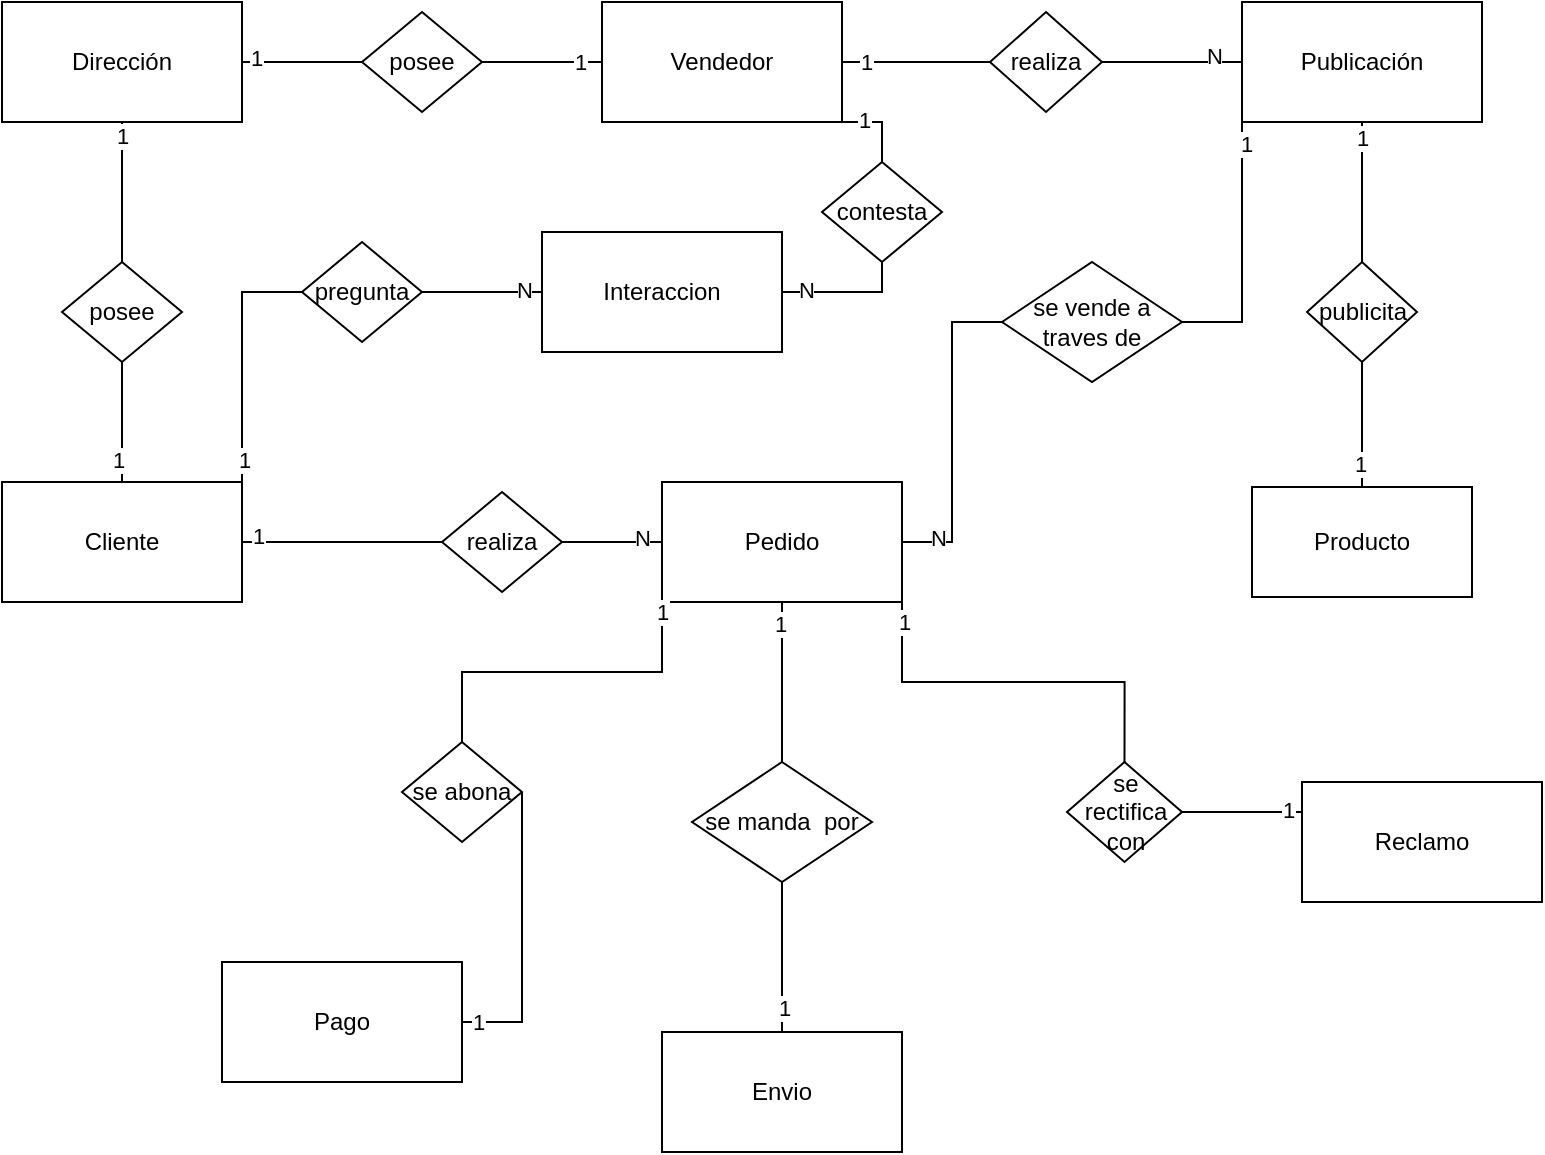 <mxfile version="20.5.3" type="device" pages="3"><diagram id="zXO66hZ0nQekFM63yS3U" name="DER"><mxGraphModel dx="1426" dy="826" grid="1" gridSize="10" guides="1" tooltips="1" connect="1" arrows="1" fold="1" page="1" pageScale="1" pageWidth="827" pageHeight="1169" math="0" shadow="0"><root><mxCell id="0"/><mxCell id="1" parent="0"/><mxCell id="plW2B1xtqDccKnYZ0Am--4" style="edgeStyle=orthogonalEdgeStyle;rounded=0;orthogonalLoop=1;jettySize=auto;html=1;exitX=0.5;exitY=0;exitDx=0;exitDy=0;entryX=0.5;entryY=1;entryDx=0;entryDy=0;startArrow=none;startFill=0;endArrow=none;endFill=0;" edge="1" parent="1" source="plW2B1xtqDccKnYZ0Am--1" target="plW2B1xtqDccKnYZ0Am--3"><mxGeometry relative="1" as="geometry"/></mxCell><mxCell id="7thXkWkeD7svAUcgTlNl-8" value="1" style="edgeLabel;html=1;align=center;verticalAlign=middle;resizable=0;points=[];" vertex="1" connectable="0" parent="plW2B1xtqDccKnYZ0Am--4"><mxGeometry x="-0.633" y="2" relative="1" as="geometry"><mxPoint as="offset"/></mxGeometry></mxCell><mxCell id="mVc9duiy7GfxTNOvt2dp-2" value="" style="edgeStyle=orthogonalEdgeStyle;rounded=0;orthogonalLoop=1;jettySize=auto;html=1;startArrow=none;startFill=0;endArrow=none;endFill=0;" edge="1" parent="1" source="plW2B1xtqDccKnYZ0Am--1" target="mVc9duiy7GfxTNOvt2dp-1"><mxGeometry relative="1" as="geometry"/></mxCell><mxCell id="pvrcleBhwOPdsZo5lyQn-6" value="1" style="edgeLabel;html=1;align=center;verticalAlign=middle;resizable=0;points=[];" vertex="1" connectable="0" parent="mVc9duiy7GfxTNOvt2dp-2"><mxGeometry x="-0.84" y="3" relative="1" as="geometry"><mxPoint as="offset"/></mxGeometry></mxCell><mxCell id="7thXkWkeD7svAUcgTlNl-3" style="edgeStyle=orthogonalEdgeStyle;rounded=0;orthogonalLoop=1;jettySize=auto;html=1;exitX=1;exitY=0;exitDx=0;exitDy=0;entryX=0;entryY=0.5;entryDx=0;entryDy=0;startArrow=none;startFill=0;endArrow=none;endFill=0;" edge="1" parent="1" source="plW2B1xtqDccKnYZ0Am--1" target="7thXkWkeD7svAUcgTlNl-2"><mxGeometry relative="1" as="geometry"/></mxCell><mxCell id="7thXkWkeD7svAUcgTlNl-12" value="1" style="edgeLabel;html=1;align=center;verticalAlign=middle;resizable=0;points=[];" vertex="1" connectable="0" parent="7thXkWkeD7svAUcgTlNl-3"><mxGeometry x="-0.824" y="-1" relative="1" as="geometry"><mxPoint as="offset"/></mxGeometry></mxCell><mxCell id="plW2B1xtqDccKnYZ0Am--1" value="Cliente" style="rounded=0;whiteSpace=wrap;html=1;" vertex="1" parent="1"><mxGeometry x="20" y="290" width="120" height="60" as="geometry"/></mxCell><mxCell id="plW2B1xtqDccKnYZ0Am--2" value="Dirección" style="rounded=0;whiteSpace=wrap;html=1;" vertex="1" parent="1"><mxGeometry x="20" y="50" width="120" height="60" as="geometry"/></mxCell><mxCell id="plW2B1xtqDccKnYZ0Am--5" style="edgeStyle=orthogonalEdgeStyle;rounded=0;orthogonalLoop=1;jettySize=auto;html=1;exitX=0.5;exitY=0;exitDx=0;exitDy=0;entryX=0.5;entryY=1;entryDx=0;entryDy=0;startArrow=none;startFill=0;endArrow=none;endFill=0;" edge="1" parent="1" source="plW2B1xtqDccKnYZ0Am--3" target="plW2B1xtqDccKnYZ0Am--2"><mxGeometry relative="1" as="geometry"/></mxCell><mxCell id="7thXkWkeD7svAUcgTlNl-9" value="1" style="edgeLabel;html=1;align=center;verticalAlign=middle;resizable=0;points=[];" vertex="1" connectable="0" parent="plW2B1xtqDccKnYZ0Am--5"><mxGeometry x="0.8" relative="1" as="geometry"><mxPoint as="offset"/></mxGeometry></mxCell><mxCell id="plW2B1xtqDccKnYZ0Am--3" value="posee" style="rhombus;whiteSpace=wrap;html=1;" vertex="1" parent="1"><mxGeometry x="50" y="180" width="60" height="50" as="geometry"/></mxCell><mxCell id="Yr7Atj7e1XNYgpWXLeya-2" value="" style="edgeStyle=orthogonalEdgeStyle;rounded=0;orthogonalLoop=1;jettySize=auto;html=1;startArrow=none;startFill=0;endArrow=none;endFill=0;" edge="1" parent="1" source="0yMCsYr_Bja5sH8F8vRw-1" target="Yr7Atj7e1XNYgpWXLeya-1"><mxGeometry relative="1" as="geometry"/></mxCell><mxCell id="pvrcleBhwOPdsZo5lyQn-10" value="1" style="edgeLabel;html=1;align=center;verticalAlign=middle;resizable=0;points=[];" vertex="1" connectable="0" parent="Yr7Atj7e1XNYgpWXLeya-2"><mxGeometry x="-0.676" relative="1" as="geometry"><mxPoint as="offset"/></mxGeometry></mxCell><mxCell id="7thXkWkeD7svAUcgTlNl-7" style="edgeStyle=orthogonalEdgeStyle;rounded=0;orthogonalLoop=1;jettySize=auto;html=1;exitX=1;exitY=1;exitDx=0;exitDy=0;entryX=0.5;entryY=0;entryDx=0;entryDy=0;startArrow=none;startFill=0;endArrow=none;endFill=0;" edge="1" parent="1" source="0yMCsYr_Bja5sH8F8vRw-1" target="7thXkWkeD7svAUcgTlNl-5"><mxGeometry relative="1" as="geometry"/></mxCell><mxCell id="7thXkWkeD7svAUcgTlNl-14" value="1" style="edgeLabel;html=1;align=center;verticalAlign=middle;resizable=0;points=[];" vertex="1" connectable="0" parent="7thXkWkeD7svAUcgTlNl-7"><mxGeometry x="-0.45" y="1" relative="1" as="geometry"><mxPoint as="offset"/></mxGeometry></mxCell><mxCell id="0yMCsYr_Bja5sH8F8vRw-1" value="Vendedor" style="rounded=0;whiteSpace=wrap;html=1;" vertex="1" parent="1"><mxGeometry x="320" y="50" width="120" height="60" as="geometry"/></mxCell><mxCell id="0yMCsYr_Bja5sH8F8vRw-3" style="edgeStyle=orthogonalEdgeStyle;rounded=0;orthogonalLoop=1;jettySize=auto;html=1;exitX=1;exitY=0.5;exitDx=0;exitDy=0;entryX=0;entryY=0.5;entryDx=0;entryDy=0;startArrow=none;startFill=0;endArrow=none;endFill=0;" edge="1" parent="1" source="0yMCsYr_Bja5sH8F8vRw-2" target="0yMCsYr_Bja5sH8F8vRw-1"><mxGeometry relative="1" as="geometry"/></mxCell><mxCell id="7thXkWkeD7svAUcgTlNl-11" value="1" style="edgeLabel;html=1;align=center;verticalAlign=middle;resizable=0;points=[];" vertex="1" connectable="0" parent="0yMCsYr_Bja5sH8F8vRw-3"><mxGeometry x="0.633" relative="1" as="geometry"><mxPoint as="offset"/></mxGeometry></mxCell><mxCell id="0yMCsYr_Bja5sH8F8vRw-4" style="edgeStyle=orthogonalEdgeStyle;rounded=0;orthogonalLoop=1;jettySize=auto;html=1;exitX=0;exitY=0.5;exitDx=0;exitDy=0;entryX=1;entryY=0.5;entryDx=0;entryDy=0;startArrow=none;startFill=0;endArrow=none;endFill=0;" edge="1" parent="1" source="0yMCsYr_Bja5sH8F8vRw-2" target="plW2B1xtqDccKnYZ0Am--2"><mxGeometry relative="1" as="geometry"/></mxCell><mxCell id="7thXkWkeD7svAUcgTlNl-10" value="1" style="edgeLabel;html=1;align=center;verticalAlign=middle;resizable=0;points=[];" vertex="1" connectable="0" parent="0yMCsYr_Bja5sH8F8vRw-4"><mxGeometry x="0.767" y="-2" relative="1" as="geometry"><mxPoint as="offset"/></mxGeometry></mxCell><mxCell id="0yMCsYr_Bja5sH8F8vRw-2" value="posee" style="rhombus;whiteSpace=wrap;html=1;" vertex="1" parent="1"><mxGeometry x="200" y="55" width="60" height="50" as="geometry"/></mxCell><mxCell id="Yr7Atj7e1XNYgpWXLeya-4" value="" style="edgeStyle=orthogonalEdgeStyle;rounded=0;orthogonalLoop=1;jettySize=auto;html=1;startArrow=none;startFill=0;endArrow=none;endFill=0;" edge="1" parent="1" source="Yr7Atj7e1XNYgpWXLeya-1" target="Yr7Atj7e1XNYgpWXLeya-3"><mxGeometry relative="1" as="geometry"/></mxCell><mxCell id="pvrcleBhwOPdsZo5lyQn-11" value="N" style="edgeLabel;html=1;align=center;verticalAlign=middle;resizable=0;points=[];" vertex="1" connectable="0" parent="Yr7Atj7e1XNYgpWXLeya-4"><mxGeometry x="0.6" y="3" relative="1" as="geometry"><mxPoint as="offset"/></mxGeometry></mxCell><mxCell id="Yr7Atj7e1XNYgpWXLeya-1" value="realiza" style="rhombus;whiteSpace=wrap;html=1;rounded=0;" vertex="1" parent="1"><mxGeometry x="514" y="55" width="56" height="50" as="geometry"/></mxCell><mxCell id="Yr7Atj7e1XNYgpWXLeya-6" value="" style="edgeStyle=orthogonalEdgeStyle;rounded=0;orthogonalLoop=1;jettySize=auto;html=1;startArrow=none;startFill=0;endArrow=none;endFill=0;" edge="1" parent="1" source="Yr7Atj7e1XNYgpWXLeya-3" target="Yr7Atj7e1XNYgpWXLeya-5"><mxGeometry relative="1" as="geometry"/></mxCell><mxCell id="pvrcleBhwOPdsZo5lyQn-12" value="1" style="edgeLabel;html=1;align=center;verticalAlign=middle;resizable=0;points=[];" vertex="1" connectable="0" parent="Yr7Atj7e1XNYgpWXLeya-6"><mxGeometry x="-0.771" relative="1" as="geometry"><mxPoint as="offset"/></mxGeometry></mxCell><mxCell id="Yr7Atj7e1XNYgpWXLeya-3" value="Publicación" style="whiteSpace=wrap;html=1;rounded=0;" vertex="1" parent="1"><mxGeometry x="640" y="50" width="120" height="60" as="geometry"/></mxCell><mxCell id="Yr7Atj7e1XNYgpWXLeya-8" value="" style="edgeStyle=orthogonalEdgeStyle;rounded=0;orthogonalLoop=1;jettySize=auto;html=1;startArrow=none;startFill=0;endArrow=none;endFill=0;" edge="1" parent="1" source="Yr7Atj7e1XNYgpWXLeya-5" target="Yr7Atj7e1XNYgpWXLeya-7"><mxGeometry relative="1" as="geometry"/></mxCell><mxCell id="pvrcleBhwOPdsZo5lyQn-13" value="1" style="edgeLabel;html=1;align=center;verticalAlign=middle;resizable=0;points=[];" vertex="1" connectable="0" parent="Yr7Atj7e1XNYgpWXLeya-8"><mxGeometry x="0.632" y="-1" relative="1" as="geometry"><mxPoint as="offset"/></mxGeometry></mxCell><mxCell id="Yr7Atj7e1XNYgpWXLeya-5" value="publicita" style="rhombus;whiteSpace=wrap;html=1;rounded=0;" vertex="1" parent="1"><mxGeometry x="672.5" y="180" width="55" height="50" as="geometry"/></mxCell><mxCell id="Yr7Atj7e1XNYgpWXLeya-7" value="Producto" style="whiteSpace=wrap;html=1;rounded=0;" vertex="1" parent="1"><mxGeometry x="645" y="292.5" width="110" height="55" as="geometry"/></mxCell><mxCell id="mVc9duiy7GfxTNOvt2dp-4" value="" style="edgeStyle=orthogonalEdgeStyle;rounded=0;orthogonalLoop=1;jettySize=auto;html=1;startArrow=none;startFill=0;endArrow=none;endFill=0;" edge="1" parent="1" source="mVc9duiy7GfxTNOvt2dp-1" target="mVc9duiy7GfxTNOvt2dp-3"><mxGeometry relative="1" as="geometry"/></mxCell><mxCell id="pvrcleBhwOPdsZo5lyQn-7" value="N" style="edgeLabel;html=1;align=center;verticalAlign=middle;resizable=0;points=[];" vertex="1" connectable="0" parent="mVc9duiy7GfxTNOvt2dp-4"><mxGeometry x="0.6" y="2" relative="1" as="geometry"><mxPoint as="offset"/></mxGeometry></mxCell><mxCell id="mVc9duiy7GfxTNOvt2dp-1" value="realiza" style="rhombus;whiteSpace=wrap;html=1;rounded=0;" vertex="1" parent="1"><mxGeometry x="240" y="295" width="60" height="50" as="geometry"/></mxCell><mxCell id="K8JsBj1urGVjXJJHymBc-2" value="" style="edgeStyle=orthogonalEdgeStyle;rounded=0;orthogonalLoop=1;jettySize=auto;html=1;startArrow=none;startFill=0;endArrow=none;endFill=0;" edge="1" parent="1" source="mVc9duiy7GfxTNOvt2dp-3" target="K8JsBj1urGVjXJJHymBc-1"><mxGeometry relative="1" as="geometry"/></mxCell><mxCell id="pvrcleBhwOPdsZo5lyQn-4" value="1" style="edgeLabel;html=1;align=center;verticalAlign=middle;resizable=0;points=[];" vertex="1" connectable="0" parent="K8JsBj1urGVjXJJHymBc-2"><mxGeometry x="-0.725" y="-1" relative="1" as="geometry"><mxPoint as="offset"/></mxGeometry></mxCell><mxCell id="9TWBdY3eXXSaCkOQgN2G-2" style="edgeStyle=orthogonalEdgeStyle;rounded=0;orthogonalLoop=1;jettySize=auto;html=1;exitX=1;exitY=0.5;exitDx=0;exitDy=0;entryX=0;entryY=0.5;entryDx=0;entryDy=0;startArrow=none;startFill=0;endArrow=none;endFill=0;" edge="1" parent="1" source="mVc9duiy7GfxTNOvt2dp-3" target="9TWBdY3eXXSaCkOQgN2G-1"><mxGeometry relative="1" as="geometry"/></mxCell><mxCell id="jHWqQ0iqqZZrnagLk23D-1" value="N" style="edgeLabel;html=1;align=center;verticalAlign=middle;resizable=0;points=[];" vertex="1" connectable="0" parent="9TWBdY3eXXSaCkOQgN2G-2"><mxGeometry x="-0.775" y="2" relative="1" as="geometry"><mxPoint as="offset"/></mxGeometry></mxCell><mxCell id="pvrcleBhwOPdsZo5lyQn-1" style="edgeStyle=orthogonalEdgeStyle;rounded=0;orthogonalLoop=1;jettySize=auto;html=1;exitX=1;exitY=1;exitDx=0;exitDy=0;entryX=0.5;entryY=0;entryDx=0;entryDy=0;startArrow=none;startFill=0;endArrow=none;endFill=0;" edge="1" parent="1" source="mVc9duiy7GfxTNOvt2dp-3" target="lom4J-lD-gnmIDImgLqL-1"><mxGeometry relative="1" as="geometry"/></mxCell><mxCell id="pvrcleBhwOPdsZo5lyQn-2" value="1" style="edgeLabel;html=1;align=center;verticalAlign=middle;resizable=0;points=[];" vertex="1" connectable="0" parent="pvrcleBhwOPdsZo5lyQn-1"><mxGeometry x="-0.895" y="1" relative="1" as="geometry"><mxPoint as="offset"/></mxGeometry></mxCell><mxCell id="mVc9duiy7GfxTNOvt2dp-3" value="Pedido" style="whiteSpace=wrap;html=1;rounded=0;" vertex="1" parent="1"><mxGeometry x="350" y="290" width="120" height="60" as="geometry"/></mxCell><mxCell id="K8JsBj1urGVjXJJHymBc-4" value="" style="edgeStyle=orthogonalEdgeStyle;rounded=0;orthogonalLoop=1;jettySize=auto;html=1;startArrow=none;startFill=0;endArrow=none;endFill=0;" edge="1" parent="1" source="K8JsBj1urGVjXJJHymBc-1" target="K8JsBj1urGVjXJJHymBc-3"><mxGeometry relative="1" as="geometry"/></mxCell><mxCell id="pvrcleBhwOPdsZo5lyQn-5" value="1" style="edgeLabel;html=1;align=center;verticalAlign=middle;resizable=0;points=[];" vertex="1" connectable="0" parent="K8JsBj1urGVjXJJHymBc-4"><mxGeometry x="0.68" y="1" relative="1" as="geometry"><mxPoint as="offset"/></mxGeometry></mxCell><mxCell id="K8JsBj1urGVjXJJHymBc-1" value="se manda&amp;nbsp; por" style="rhombus;whiteSpace=wrap;html=1;rounded=0;" vertex="1" parent="1"><mxGeometry x="365" y="430" width="90" height="60" as="geometry"/></mxCell><mxCell id="K8JsBj1urGVjXJJHymBc-3" value="Envio" style="rounded=0;whiteSpace=wrap;html=1;" vertex="1" parent="1"><mxGeometry x="350" y="565" width="120" height="60" as="geometry"/></mxCell><mxCell id="FK2Y3ynRqelJMRWaz_qU-2" style="edgeStyle=orthogonalEdgeStyle;rounded=0;orthogonalLoop=1;jettySize=auto;html=1;exitX=0.5;exitY=0;exitDx=0;exitDy=0;entryX=0;entryY=1;entryDx=0;entryDy=0;startArrow=none;startFill=0;endArrow=none;endFill=0;" edge="1" parent="1" source="FK2Y3ynRqelJMRWaz_qU-1" target="mVc9duiy7GfxTNOvt2dp-3"><mxGeometry relative="1" as="geometry"/></mxCell><mxCell id="pvrcleBhwOPdsZo5lyQn-8" value="1" style="edgeLabel;html=1;align=center;verticalAlign=middle;resizable=0;points=[];" vertex="1" connectable="0" parent="FK2Y3ynRqelJMRWaz_qU-2"><mxGeometry x="0.941" relative="1" as="geometry"><mxPoint as="offset"/></mxGeometry></mxCell><mxCell id="FK2Y3ynRqelJMRWaz_qU-1" value="se abona" style="rhombus;whiteSpace=wrap;html=1;rounded=0;" vertex="1" parent="1"><mxGeometry x="220" y="420" width="60" height="50" as="geometry"/></mxCell><mxCell id="FK2Y3ynRqelJMRWaz_qU-4" style="edgeStyle=orthogonalEdgeStyle;rounded=0;orthogonalLoop=1;jettySize=auto;html=1;exitX=1;exitY=0.5;exitDx=0;exitDy=0;entryX=1;entryY=0.5;entryDx=0;entryDy=0;startArrow=none;startFill=0;endArrow=none;endFill=0;" edge="1" parent="1" source="FK2Y3ynRqelJMRWaz_qU-3" target="FK2Y3ynRqelJMRWaz_qU-1"><mxGeometry relative="1" as="geometry"><Array as="points"><mxPoint x="280" y="560"/></Array></mxGeometry></mxCell><mxCell id="pvrcleBhwOPdsZo5lyQn-9" value="1" style="edgeLabel;html=1;align=center;verticalAlign=middle;resizable=0;points=[];" vertex="1" connectable="0" parent="FK2Y3ynRqelJMRWaz_qU-4"><mxGeometry x="-0.89" relative="1" as="geometry"><mxPoint as="offset"/></mxGeometry></mxCell><mxCell id="FK2Y3ynRqelJMRWaz_qU-3" value="Pago" style="rounded=0;whiteSpace=wrap;html=1;" vertex="1" parent="1"><mxGeometry x="130" y="530" width="120" height="60" as="geometry"/></mxCell><mxCell id="9TWBdY3eXXSaCkOQgN2G-3" style="edgeStyle=orthogonalEdgeStyle;rounded=0;orthogonalLoop=1;jettySize=auto;html=1;exitX=1;exitY=0.5;exitDx=0;exitDy=0;entryX=0;entryY=1;entryDx=0;entryDy=0;startArrow=none;startFill=0;endArrow=none;endFill=0;" edge="1" parent="1" source="9TWBdY3eXXSaCkOQgN2G-1" target="Yr7Atj7e1XNYgpWXLeya-3"><mxGeometry relative="1" as="geometry"/></mxCell><mxCell id="pvrcleBhwOPdsZo5lyQn-14" value="1" style="edgeLabel;html=1;align=center;verticalAlign=middle;resizable=0;points=[];" vertex="1" connectable="0" parent="9TWBdY3eXXSaCkOQgN2G-3"><mxGeometry x="0.831" y="-2" relative="1" as="geometry"><mxPoint as="offset"/></mxGeometry></mxCell><mxCell id="9TWBdY3eXXSaCkOQgN2G-1" value="se vende a traves de" style="rhombus;whiteSpace=wrap;html=1;rounded=0;" vertex="1" parent="1"><mxGeometry x="520" y="180" width="90" height="60" as="geometry"/></mxCell><mxCell id="lom4J-lD-gnmIDImgLqL-2" value="" style="edgeStyle=orthogonalEdgeStyle;rounded=0;orthogonalLoop=1;jettySize=auto;html=1;startArrow=none;startFill=0;endArrow=none;endFill=0;" edge="1" parent="1" source="LHiTphBvoaxhohE_C3ws-3" target="lom4J-lD-gnmIDImgLqL-1"><mxGeometry relative="1" as="geometry"><Array as="points"><mxPoint x="650" y="455"/><mxPoint x="650" y="455"/></Array></mxGeometry></mxCell><mxCell id="pvrcleBhwOPdsZo5lyQn-3" value="1" style="edgeLabel;html=1;align=center;verticalAlign=middle;resizable=0;points=[];" vertex="1" connectable="0" parent="lom4J-lD-gnmIDImgLqL-2"><mxGeometry x="-0.767" y="-1" relative="1" as="geometry"><mxPoint as="offset"/></mxGeometry></mxCell><mxCell id="LHiTphBvoaxhohE_C3ws-3" value="Reclamo" style="whiteSpace=wrap;html=1;rounded=0;" vertex="1" parent="1"><mxGeometry x="670" y="440" width="120" height="60" as="geometry"/></mxCell><mxCell id="lom4J-lD-gnmIDImgLqL-1" value="se rectifica con" style="rhombus;whiteSpace=wrap;html=1;rounded=0;" vertex="1" parent="1"><mxGeometry x="552.5" y="430" width="57.5" height="50" as="geometry"/></mxCell><mxCell id="7thXkWkeD7svAUcgTlNl-6" style="edgeStyle=orthogonalEdgeStyle;rounded=0;orthogonalLoop=1;jettySize=auto;html=1;exitX=1;exitY=0.5;exitDx=0;exitDy=0;entryX=0.5;entryY=1;entryDx=0;entryDy=0;startArrow=none;startFill=0;endArrow=none;endFill=0;" edge="1" parent="1" source="7thXkWkeD7svAUcgTlNl-1" target="7thXkWkeD7svAUcgTlNl-5"><mxGeometry relative="1" as="geometry"><Array as="points"><mxPoint x="460" y="195"/></Array></mxGeometry></mxCell><mxCell id="7thXkWkeD7svAUcgTlNl-15" value="N" style="edgeLabel;html=1;align=center;verticalAlign=middle;resizable=0;points=[];" vertex="1" connectable="0" parent="7thXkWkeD7svAUcgTlNl-6"><mxGeometry x="-0.631" y="1" relative="1" as="geometry"><mxPoint as="offset"/></mxGeometry></mxCell><mxCell id="7thXkWkeD7svAUcgTlNl-1" value="Interaccion" style="rounded=0;whiteSpace=wrap;html=1;" vertex="1" parent="1"><mxGeometry x="290" y="165" width="120" height="60" as="geometry"/></mxCell><mxCell id="7thXkWkeD7svAUcgTlNl-4" style="edgeStyle=orthogonalEdgeStyle;rounded=0;orthogonalLoop=1;jettySize=auto;html=1;exitX=1;exitY=0.5;exitDx=0;exitDy=0;entryX=0;entryY=0.5;entryDx=0;entryDy=0;startArrow=none;startFill=0;endArrow=none;endFill=0;" edge="1" parent="1" source="7thXkWkeD7svAUcgTlNl-2" target="7thXkWkeD7svAUcgTlNl-1"><mxGeometry relative="1" as="geometry"/></mxCell><mxCell id="7thXkWkeD7svAUcgTlNl-13" value="N" style="edgeLabel;html=1;align=center;verticalAlign=middle;resizable=0;points=[];" vertex="1" connectable="0" parent="7thXkWkeD7svAUcgTlNl-4"><mxGeometry x="0.7" y="1" relative="1" as="geometry"><mxPoint as="offset"/></mxGeometry></mxCell><mxCell id="7thXkWkeD7svAUcgTlNl-2" value="pregunta" style="rhombus;whiteSpace=wrap;html=1;" vertex="1" parent="1"><mxGeometry x="170" y="170" width="60" height="50" as="geometry"/></mxCell><mxCell id="7thXkWkeD7svAUcgTlNl-5" value="contesta" style="rhombus;whiteSpace=wrap;html=1;" vertex="1" parent="1"><mxGeometry x="430" y="130" width="60" height="50" as="geometry"/></mxCell></root></mxGraphModel></diagram><diagram id="KLTpaDOVHteS61DdHK1y" name="Modelo Hibrido"><mxGraphModel dx="3546" dy="2204" grid="1" gridSize="10" guides="1" tooltips="1" connect="1" arrows="1" fold="1" page="1" pageScale="1" pageWidth="1169" pageHeight="827" math="0" shadow="0"><root><mxCell id="0"/><mxCell id="1" parent="0"/><mxCell id="_hud_qr-_StLDqIHly-f-39" value="" style="whiteSpace=wrap;html=1;fontSize=35;" vertex="1" parent="1"><mxGeometry x="-470" y="520" width="380" height="520" as="geometry"/></mxCell><mxCell id="QnfpnduhzG8wWQ3RWNaD-4" value="" style="whiteSpace=wrap;html=1;fontSize=35;" parent="1" vertex="1"><mxGeometry x="50" y="730" width="1080" height="520" as="geometry"/></mxCell><mxCell id="QnfpnduhzG8wWQ3RWNaD-2" value="" style="whiteSpace=wrap;html=1;fontSize=35;align=right;" parent="1" vertex="1"><mxGeometry x="30" y="-160" width="1100" height="830" as="geometry"/></mxCell><mxCell id="Q4OCGApkC2FkBFN76viY-1" value="cliente" style="swimlane;fontStyle=0;childLayout=stackLayout;horizontal=1;startSize=26;horizontalStack=0;resizeParent=1;resizeParentMax=0;resizeLast=0;collapsible=1;marginBottom=0;align=center;fontSize=14;" parent="1" vertex="1"><mxGeometry x="80" y="127" width="160" height="176" as="geometry"/></mxCell><mxCell id="Q4OCGApkC2FkBFN76viY-2" value="id_cliente" style="text;strokeColor=none;fillColor=none;spacingLeft=4;spacingRight=4;overflow=hidden;rotatable=0;points=[[0,0.5],[1,0.5]];portConstraint=eastwest;fontSize=12;" parent="Q4OCGApkC2FkBFN76viY-1" vertex="1"><mxGeometry y="26" width="160" height="30" as="geometry"/></mxCell><mxCell id="Q4OCGApkC2FkBFN76viY-3" value="nombre" style="text;strokeColor=none;fillColor=none;spacingLeft=4;spacingRight=4;overflow=hidden;rotatable=0;points=[[0,0.5],[1,0.5]];portConstraint=eastwest;fontSize=12;" parent="Q4OCGApkC2FkBFN76viY-1" vertex="1"><mxGeometry y="56" width="160" height="30" as="geometry"/></mxCell><mxCell id="Q4OCGApkC2FkBFN76viY-4" value="dni" style="text;strokeColor=none;fillColor=none;spacingLeft=4;spacingRight=4;overflow=hidden;rotatable=0;points=[[0,0.5],[1,0.5]];portConstraint=eastwest;fontSize=12;" parent="Q4OCGApkC2FkBFN76viY-1" vertex="1"><mxGeometry y="86" width="160" height="30" as="geometry"/></mxCell><mxCell id="Q4OCGApkC2FkBFN76viY-5" value="id_direccion" style="text;strokeColor=none;fillColor=none;spacingLeft=4;spacingRight=4;overflow=hidden;rotatable=0;points=[[0,0.5],[1,0.5]];portConstraint=eastwest;fontSize=12;" parent="Q4OCGApkC2FkBFN76viY-1" vertex="1"><mxGeometry y="116" width="160" height="30" as="geometry"/></mxCell><mxCell id="D8LmSa6NwpiUsFDzRbc8-39" value="nivel" style="text;strokeColor=none;fillColor=none;spacingLeft=4;spacingRight=4;overflow=hidden;rotatable=0;points=[[0,0.5],[1,0.5]];portConstraint=eastwest;fontSize=12;" parent="Q4OCGApkC2FkBFN76viY-1" vertex="1"><mxGeometry y="146" width="160" height="30" as="geometry"/></mxCell><mxCell id="Q4OCGApkC2FkBFN76viY-6" value="pedido" style="swimlane;fontStyle=0;childLayout=stackLayout;horizontal=1;startSize=30;horizontalStack=0;resizeParent=1;resizeParentMax=0;resizeLast=0;collapsible=1;marginBottom=0;whiteSpace=wrap;html=1;" parent="1" vertex="1"><mxGeometry x="340" y="350" width="140" height="240" as="geometry"/></mxCell><mxCell id="Q4OCGApkC2FkBFN76viY-7" value="id_pedido" style="text;strokeColor=none;fillColor=none;align=left;verticalAlign=middle;spacingLeft=4;spacingRight=4;overflow=hidden;points=[[0,0.5],[1,0.5]];portConstraint=eastwest;rotatable=0;whiteSpace=wrap;html=1;" parent="Q4OCGApkC2FkBFN76viY-6" vertex="1"><mxGeometry y="30" width="140" height="30" as="geometry"/></mxCell><mxCell id="Q4OCGApkC2FkBFN76viY-9" value="id_cliente" style="text;strokeColor=none;fillColor=none;align=left;verticalAlign=middle;spacingLeft=4;spacingRight=4;overflow=hidden;points=[[0,0.5],[1,0.5]];portConstraint=eastwest;rotatable=0;whiteSpace=wrap;html=1;" parent="Q4OCGApkC2FkBFN76viY-6" vertex="1"><mxGeometry y="60" width="140" height="30" as="geometry"/></mxCell><mxCell id="D8LmSa6NwpiUsFDzRbc8-41" value="id_publicacion" style="text;strokeColor=none;fillColor=none;align=left;verticalAlign=middle;spacingLeft=4;spacingRight=4;overflow=hidden;points=[[0,0.5],[1,0.5]];portConstraint=eastwest;rotatable=0;whiteSpace=wrap;html=1;" parent="Q4OCGApkC2FkBFN76viY-6" vertex="1"><mxGeometry y="90" width="140" height="30" as="geometry"/></mxCell><mxCell id="_hud_qr-_StLDqIHly-f-45" value="id_envio" style="text;strokeColor=none;fillColor=none;align=left;verticalAlign=middle;spacingLeft=4;spacingRight=4;overflow=hidden;points=[[0,0.5],[1,0.5]];portConstraint=eastwest;rotatable=0;whiteSpace=wrap;html=1;" vertex="1" parent="Q4OCGApkC2FkBFN76viY-6"><mxGeometry y="120" width="140" height="30" as="geometry"/></mxCell><mxCell id="D8LmSa6NwpiUsFDzRbc8-4" value="id_pago" style="text;strokeColor=none;fillColor=none;align=left;verticalAlign=middle;spacingLeft=4;spacingRight=4;overflow=hidden;points=[[0,0.5],[1,0.5]];portConstraint=eastwest;rotatable=0;whiteSpace=wrap;html=1;" parent="Q4OCGApkC2FkBFN76viY-6" vertex="1"><mxGeometry y="150" width="140" height="30" as="geometry"/></mxCell><mxCell id="Q4OCGApkC2FkBFN76viY-25" value="Fecha" style="text;strokeColor=none;fillColor=none;align=left;verticalAlign=middle;spacingLeft=4;spacingRight=4;overflow=hidden;points=[[0,0.5],[1,0.5]];portConstraint=eastwest;rotatable=0;whiteSpace=wrap;html=1;" parent="Q4OCGApkC2FkBFN76viY-6" vertex="1"><mxGeometry y="180" width="140" height="30" as="geometry"/></mxCell><mxCell id="D8LmSa6NwpiUsFDzRbc8-48" value="Opinion" style="text;strokeColor=none;fillColor=none;align=left;verticalAlign=middle;spacingLeft=4;spacingRight=4;overflow=hidden;points=[[0,0.5],[1,0.5]];portConstraint=eastwest;rotatable=0;whiteSpace=wrap;html=1;" parent="Q4OCGApkC2FkBFN76viY-6" vertex="1"><mxGeometry y="210" width="140" height="30" as="geometry"/></mxCell><mxCell id="Q4OCGApkC2FkBFN76viY-16" value="Producto" style="swimlane;childLayout=stackLayout;horizontal=1;startSize=30;horizontalStack=0;rounded=1;fontSize=14;fontStyle=0;strokeWidth=2;resizeParent=0;resizeLast=1;shadow=0;dashed=0;align=center;" parent="1" vertex="1"><mxGeometry x="150" y="940" width="160" height="180" as="geometry"/></mxCell><mxCell id="Q4OCGApkC2FkBFN76viY-17" value="+id_producto&#10;&#10;+Descripcion&#10;    + Marca&#10;    + Modelo&#10;    + Desc tecnica&#10;    + Puntaje&#10;    + Categoria&#10;    + url_imagen&#10;   " style="align=left;strokeColor=none;fillColor=none;spacingLeft=4;fontSize=12;verticalAlign=top;resizable=0;rotatable=0;part=1;" parent="Q4OCGApkC2FkBFN76viY-16" vertex="1"><mxGeometry y="30" width="160" height="150" as="geometry"/></mxCell><mxCell id="Q4OCGApkC2FkBFN76viY-19" value="vendedor" style="swimlane;fontStyle=0;childLayout=stackLayout;horizontal=1;startSize=26;horizontalStack=0;resizeParent=1;resizeParentMax=0;resizeLast=0;collapsible=1;marginBottom=0;align=center;fontSize=14;" parent="1" vertex="1"><mxGeometry x="60" y="450" width="160" height="206" as="geometry"/></mxCell><mxCell id="Q4OCGApkC2FkBFN76viY-20" value="id_vendedor" style="text;strokeColor=none;fillColor=none;spacingLeft=4;spacingRight=4;overflow=hidden;rotatable=0;points=[[0,0.5],[1,0.5]];portConstraint=eastwest;fontSize=12;" parent="Q4OCGApkC2FkBFN76viY-19" vertex="1"><mxGeometry y="26" width="160" height="30" as="geometry"/></mxCell><mxCell id="Q4OCGApkC2FkBFN76viY-21" value="nombre" style="text;strokeColor=none;fillColor=none;spacingLeft=4;spacingRight=4;overflow=hidden;rotatable=0;points=[[0,0.5],[1,0.5]];portConstraint=eastwest;fontSize=12;" parent="Q4OCGApkC2FkBFN76viY-19" vertex="1"><mxGeometry y="56" width="160" height="30" as="geometry"/></mxCell><mxCell id="Q4OCGApkC2FkBFN76viY-22" value="cuit" style="text;strokeColor=none;fillColor=none;spacingLeft=4;spacingRight=4;overflow=hidden;rotatable=0;points=[[0,0.5],[1,0.5]];portConstraint=eastwest;fontSize=12;" parent="Q4OCGApkC2FkBFN76viY-19" vertex="1"><mxGeometry y="86" width="160" height="30" as="geometry"/></mxCell><mxCell id="Q4OCGApkC2FkBFN76viY-23" value="id_direccion" style="text;strokeColor=none;fillColor=none;spacingLeft=4;spacingRight=4;overflow=hidden;rotatable=0;points=[[0,0.5],[1,0.5]];portConstraint=eastwest;fontSize=12;" parent="Q4OCGApkC2FkBFN76viY-19" vertex="1"><mxGeometry y="116" width="160" height="30" as="geometry"/></mxCell><mxCell id="D8LmSa6NwpiUsFDzRbc8-38" value="puntaje" style="text;strokeColor=none;fillColor=none;spacingLeft=4;spacingRight=4;overflow=hidden;rotatable=0;points=[[0,0.5],[1,0.5]];portConstraint=eastwest;fontSize=12;" parent="Q4OCGApkC2FkBFN76viY-19" vertex="1"><mxGeometry y="146" width="160" height="30" as="geometry"/></mxCell><mxCell id="D8LmSa6NwpiUsFDzRbc8-40" value="nivel" style="text;strokeColor=none;fillColor=none;spacingLeft=4;spacingRight=4;overflow=hidden;rotatable=0;points=[[0,0.5],[1,0.5]];portConstraint=eastwest;fontSize=12;" parent="Q4OCGApkC2FkBFN76viY-19" vertex="1"><mxGeometry y="176" width="160" height="30" as="geometry"/></mxCell><mxCell id="Q4OCGApkC2FkBFN76viY-26" value="Interaccion" style="swimlane;childLayout=stackLayout;horizontal=1;startSize=30;horizontalStack=0;rounded=1;fontSize=14;fontStyle=0;strokeWidth=2;resizeParent=0;resizeLast=1;shadow=0;dashed=0;align=center;" parent="1" vertex="1"><mxGeometry x="660" y="795" width="160" height="170" as="geometry"/></mxCell><mxCell id="Q4OCGApkC2FkBFN76viY-27" value="+id_interaccion&#10;&#10;+Interaccion&#10;    + Preguntas_clientes&#10;    + Respuestas_vendedor&#10;    + Fecha&#10;    + id_publicacion&#10;    + ...." style="align=left;strokeColor=none;fillColor=none;spacingLeft=4;fontSize=12;verticalAlign=top;resizable=0;rotatable=0;part=1;" parent="Q4OCGApkC2FkBFN76viY-26" vertex="1"><mxGeometry y="30" width="160" height="140" as="geometry"/></mxCell><mxCell id="Q4OCGApkC2FkBFN76viY-35" value="Publicaciones" style="swimlane;childLayout=stackLayout;horizontal=1;startSize=30;horizontalStack=0;rounded=1;fontSize=14;fontStyle=0;strokeWidth=2;resizeParent=0;resizeLast=1;shadow=0;dashed=0;align=center;" parent="1" vertex="1"><mxGeometry x="405" y="790" width="160" height="260" as="geometry"/></mxCell><mxCell id="Q4OCGApkC2FkBFN76viY-36" value="+id_publicaciones&#10;&#10;+Publicacion&#10;    + id_vendedor&#10;    + id_producto&#10;    + Precio&#10;    + Stock&#10;    + Cuotas&#10;    + Promo_envio&#10;    + Fecha&#10;    + Impresiones&#10;    + Categoria_public" style="align=left;strokeColor=none;fillColor=none;spacingLeft=4;fontSize=12;verticalAlign=top;resizable=0;rotatable=0;part=1;" parent="Q4OCGApkC2FkBFN76viY-35" vertex="1"><mxGeometry y="30" width="160" height="230" as="geometry"/></mxCell><mxCell id="D8LmSa6NwpiUsFDzRbc8-2" value="Analitica" style="swimlane;childLayout=stackLayout;horizontal=1;startSize=30;horizontalStack=0;rounded=1;fontSize=14;fontStyle=0;strokeWidth=2;resizeParent=0;resizeLast=1;shadow=0;dashed=0;align=center;" parent="1" vertex="1"><mxGeometry x="-360" y="690" width="160" height="180" as="geometry"/></mxCell><mxCell id="D8LmSa6NwpiUsFDzRbc8-3" value="+id_analitica&#10;&#10;+id_vendedor&#10;+ id_cliente&#10;+ id_producto&#10;+ fecha&#10;+ monto&#10;+ cantidad_visitas" style="align=left;strokeColor=none;fillColor=none;spacingLeft=4;fontSize=12;verticalAlign=top;resizable=0;rotatable=0;part=1;" parent="D8LmSa6NwpiUsFDzRbc8-2" vertex="1"><mxGeometry y="30" width="160" height="150" as="geometry"/></mxCell><mxCell id="D8LmSa6NwpiUsFDzRbc8-5" value="pago" style="swimlane;fontStyle=0;childLayout=stackLayout;horizontal=1;startSize=30;horizontalStack=0;resizeParent=1;resizeParentMax=0;resizeLast=0;collapsible=1;marginBottom=0;whiteSpace=wrap;html=1;" parent="1" vertex="1"><mxGeometry x="600" y="450" width="140" height="150" as="geometry"/></mxCell><mxCell id="D8LmSa6NwpiUsFDzRbc8-6" value="id_pago" style="text;strokeColor=none;fillColor=none;align=left;verticalAlign=middle;spacingLeft=4;spacingRight=4;overflow=hidden;points=[[0,0.5],[1,0.5]];portConstraint=eastwest;rotatable=0;whiteSpace=wrap;html=1;" parent="D8LmSa6NwpiUsFDzRbc8-5" vertex="1"><mxGeometry y="30" width="140" height="30" as="geometry"/></mxCell><mxCell id="D8LmSa6NwpiUsFDzRbc8-7" value="medio_pago" style="text;strokeColor=none;fillColor=none;align=left;verticalAlign=middle;spacingLeft=4;spacingRight=4;overflow=hidden;points=[[0,0.5],[1,0.5]];portConstraint=eastwest;rotatable=0;whiteSpace=wrap;html=1;" parent="D8LmSa6NwpiUsFDzRbc8-5" vertex="1"><mxGeometry y="60" width="140" height="30" as="geometry"/></mxCell><mxCell id="D8LmSa6NwpiUsFDzRbc8-8" value="monto" style="text;strokeColor=none;fillColor=none;align=left;verticalAlign=middle;spacingLeft=4;spacingRight=4;overflow=hidden;points=[[0,0.5],[1,0.5]];portConstraint=eastwest;rotatable=0;whiteSpace=wrap;html=1;" parent="D8LmSa6NwpiUsFDzRbc8-5" vertex="1"><mxGeometry y="90" width="140" height="30" as="geometry"/></mxCell><mxCell id="D8LmSa6NwpiUsFDzRbc8-9" value="estado" style="text;strokeColor=none;fillColor=none;align=left;verticalAlign=middle;spacingLeft=4;spacingRight=4;overflow=hidden;points=[[0,0.5],[1,0.5]];portConstraint=eastwest;rotatable=0;whiteSpace=wrap;html=1;" parent="D8LmSa6NwpiUsFDzRbc8-5" vertex="1"><mxGeometry y="120" width="140" height="30" as="geometry"/></mxCell><mxCell id="D8LmSa6NwpiUsFDzRbc8-12" value="estado_pago" style="swimlane;fontStyle=0;childLayout=stackLayout;horizontal=1;startSize=30;horizontalStack=0;resizeParent=1;resizeParentMax=0;resizeLast=0;collapsible=1;marginBottom=0;whiteSpace=wrap;html=1;" parent="1" vertex="1"><mxGeometry x="830" y="450" width="140" height="150" as="geometry"/></mxCell><mxCell id="D8LmSa6NwpiUsFDzRbc8-13" value="id_estado_pago" style="text;strokeColor=none;fillColor=none;align=left;verticalAlign=middle;spacingLeft=4;spacingRight=4;overflow=hidden;points=[[0,0.5],[1,0.5]];portConstraint=eastwest;rotatable=0;whiteSpace=wrap;html=1;" parent="D8LmSa6NwpiUsFDzRbc8-12" vertex="1"><mxGeometry y="30" width="140" height="30" as="geometry"/></mxCell><mxCell id="D8LmSa6NwpiUsFDzRbc8-14" value="nuevo_estado" style="text;strokeColor=none;fillColor=none;align=left;verticalAlign=middle;spacingLeft=4;spacingRight=4;overflow=hidden;points=[[0,0.5],[1,0.5]];portConstraint=eastwest;rotatable=0;whiteSpace=wrap;html=1;" parent="D8LmSa6NwpiUsFDzRbc8-12" vertex="1"><mxGeometry y="60" width="140" height="30" as="geometry"/></mxCell><mxCell id="D8LmSa6NwpiUsFDzRbc8-15" value="fecha_actualizacion_est" style="text;strokeColor=none;fillColor=none;align=left;verticalAlign=middle;spacingLeft=4;spacingRight=4;overflow=hidden;points=[[0,0.5],[1,0.5]];portConstraint=eastwest;rotatable=0;whiteSpace=wrap;html=1;" parent="D8LmSa6NwpiUsFDzRbc8-12" vertex="1"><mxGeometry y="90" width="140" height="30" as="geometry"/></mxCell><mxCell id="D8LmSa6NwpiUsFDzRbc8-19" value="id_pago" style="text;strokeColor=none;fillColor=none;align=left;verticalAlign=middle;spacingLeft=4;spacingRight=4;overflow=hidden;points=[[0,0.5],[1,0.5]];portConstraint=eastwest;rotatable=0;whiteSpace=wrap;html=1;" parent="D8LmSa6NwpiUsFDzRbc8-12" vertex="1"><mxGeometry y="120" width="140" height="30" as="geometry"/></mxCell><mxCell id="D8LmSa6NwpiUsFDzRbc8-20" value="envio" style="swimlane;fontStyle=0;childLayout=stackLayout;horizontal=1;startSize=30;horizontalStack=0;resizeParent=1;resizeParentMax=0;resizeLast=0;collapsible=1;marginBottom=0;whiteSpace=wrap;html=1;" parent="1" vertex="1"><mxGeometry x="620" y="155" width="140" height="120" as="geometry"/></mxCell><mxCell id="D8LmSa6NwpiUsFDzRbc8-21" value="id_envio" style="text;strokeColor=none;fillColor=none;align=left;verticalAlign=middle;spacingLeft=4;spacingRight=4;overflow=hidden;points=[[0,0.5],[1,0.5]];portConstraint=eastwest;rotatable=0;whiteSpace=wrap;html=1;" parent="D8LmSa6NwpiUsFDzRbc8-20" vertex="1"><mxGeometry y="30" width="140" height="30" as="geometry"/></mxCell><mxCell id="D8LmSa6NwpiUsFDzRbc8-23" value="estado_actual_envio" style="text;strokeColor=none;fillColor=none;align=left;verticalAlign=middle;spacingLeft=4;spacingRight=4;overflow=hidden;points=[[0,0.5],[1,0.5]];portConstraint=eastwest;rotatable=0;whiteSpace=wrap;html=1;" parent="D8LmSa6NwpiUsFDzRbc8-20" vertex="1"><mxGeometry y="60" width="140" height="30" as="geometry"/></mxCell><mxCell id="D8LmSa6NwpiUsFDzRbc8-25" value="nro_intento" style="text;strokeColor=none;fillColor=none;align=left;verticalAlign=middle;spacingLeft=4;spacingRight=4;overflow=hidden;points=[[0,0.5],[1,0.5]];portConstraint=eastwest;rotatable=0;whiteSpace=wrap;html=1;" parent="D8LmSa6NwpiUsFDzRbc8-20" vertex="1"><mxGeometry y="90" width="140" height="30" as="geometry"/></mxCell><mxCell id="D8LmSa6NwpiUsFDzRbc8-32" value="reclamos" style="swimlane;fontStyle=0;childLayout=stackLayout;horizontal=1;startSize=30;horizontalStack=0;resizeParent=1;resizeParentMax=0;resizeLast=0;collapsible=1;marginBottom=0;whiteSpace=wrap;html=1;" parent="1" vertex="1"><mxGeometry x="330" y="140" width="180" height="180" as="geometry"/></mxCell><mxCell id="D8LmSa6NwpiUsFDzRbc8-33" value="id_reclamo" style="text;strokeColor=none;fillColor=none;align=left;verticalAlign=middle;spacingLeft=4;spacingRight=4;overflow=hidden;points=[[0,0.5],[1,0.5]];portConstraint=eastwest;rotatable=0;whiteSpace=wrap;html=1;" parent="D8LmSa6NwpiUsFDzRbc8-32" vertex="1"><mxGeometry y="30" width="180" height="30" as="geometry"/></mxCell><mxCell id="D8LmSa6NwpiUsFDzRbc8-34" value="id_pedido" style="text;strokeColor=none;fillColor=none;align=left;verticalAlign=middle;spacingLeft=4;spacingRight=4;overflow=hidden;points=[[0,0.5],[1,0.5]];portConstraint=eastwest;rotatable=0;whiteSpace=wrap;html=1;" parent="D8LmSa6NwpiUsFDzRbc8-32" vertex="1"><mxGeometry y="60" width="180" height="30" as="geometry"/></mxCell><mxCell id="D8LmSa6NwpiUsFDzRbc8-35" value="tipo_reclamo" style="text;strokeColor=none;fillColor=none;align=left;verticalAlign=middle;spacingLeft=4;spacingRight=4;overflow=hidden;points=[[0,0.5],[1,0.5]];portConstraint=eastwest;rotatable=0;whiteSpace=wrap;html=1;" parent="D8LmSa6NwpiUsFDzRbc8-32" vertex="1"><mxGeometry y="90" width="180" height="30" as="geometry"/></mxCell><mxCell id="D8LmSa6NwpiUsFDzRbc8-36" value="fecha" style="text;strokeColor=none;fillColor=none;align=left;verticalAlign=middle;spacingLeft=4;spacingRight=4;overflow=hidden;points=[[0,0.5],[1,0.5]];portConstraint=eastwest;rotatable=0;whiteSpace=wrap;html=1;" parent="D8LmSa6NwpiUsFDzRbc8-32" vertex="1"><mxGeometry y="120" width="180" height="30" as="geometry"/></mxCell><mxCell id="D8LmSa6NwpiUsFDzRbc8-37" value="estado_reclamo" style="text;strokeColor=none;fillColor=none;align=left;verticalAlign=middle;spacingLeft=4;spacingRight=4;overflow=hidden;points=[[0,0.5],[1,0.5]];portConstraint=eastwest;rotatable=0;whiteSpace=wrap;html=1;" parent="D8LmSa6NwpiUsFDzRbc8-32" vertex="1"><mxGeometry y="150" width="180" height="30" as="geometry"/></mxCell><mxCell id="QnfpnduhzG8wWQ3RWNaD-5" value="sql" style="rounded=1;whiteSpace=wrap;html=1;fontSize=35;" parent="1" vertex="1"><mxGeometry x="980" y="-130" width="120" height="60" as="geometry"/></mxCell><mxCell id="QnfpnduhzG8wWQ3RWNaD-6" value="nosql" style="rounded=1;whiteSpace=wrap;html=1;fontSize=35;" parent="1" vertex="1"><mxGeometry x="910" y="1130" width="180" height="60" as="geometry"/></mxCell><mxCell id="_hud_qr-_StLDqIHly-f-10" style="edgeStyle=orthogonalEdgeStyle;rounded=0;orthogonalLoop=1;jettySize=auto;html=1;exitX=1;exitY=0.5;exitDx=0;exitDy=0;entryX=0;entryY=0.5;entryDx=0;entryDy=0;startArrow=ERone;startFill=0;endArrow=ERone;endFill=0;" edge="1" parent="1" source="D8LmSa6NwpiUsFDzRbc8-4" target="D8LmSa6NwpiUsFDzRbc8-6"><mxGeometry relative="1" as="geometry"><Array as="points"><mxPoint x="480" y="520"/><mxPoint x="580" y="520"/><mxPoint x="580" y="495"/></Array></mxGeometry></mxCell><mxCell id="_hud_qr-_StLDqIHly-f-11" value="1" style="edgeLabel;html=1;align=center;verticalAlign=middle;resizable=0;points=[];" vertex="1" connectable="0" parent="_hud_qr-_StLDqIHly-f-10"><mxGeometry x="-0.925" y="-2" relative="1" as="geometry"><mxPoint as="offset"/></mxGeometry></mxCell><mxCell id="_hud_qr-_StLDqIHly-f-12" value="1" style="edgeLabel;html=1;align=center;verticalAlign=middle;resizable=0;points=[];" vertex="1" connectable="0" parent="_hud_qr-_StLDqIHly-f-10"><mxGeometry x="0.945" y="3" relative="1" as="geometry"><mxPoint as="offset"/></mxGeometry></mxCell><mxCell id="_hud_qr-_StLDqIHly-f-13" style="edgeStyle=orthogonalEdgeStyle;rounded=0;orthogonalLoop=1;jettySize=auto;html=1;exitX=1;exitY=0.5;exitDx=0;exitDy=0;entryX=0;entryY=0.5;entryDx=0;entryDy=0;startArrow=ERone;startFill=0;endArrow=ERone;endFill=0;" edge="1" parent="1" source="Q4OCGApkC2FkBFN76viY-2" target="Q4OCGApkC2FkBFN76viY-9"><mxGeometry relative="1" as="geometry"/></mxCell><mxCell id="_hud_qr-_StLDqIHly-f-15" value="1" style="edgeLabel;html=1;align=center;verticalAlign=middle;resizable=0;points=[];" vertex="1" connectable="0" parent="_hud_qr-_StLDqIHly-f-13"><mxGeometry x="0.902" relative="1" as="geometry"><mxPoint x="7" as="offset"/></mxGeometry></mxCell><mxCell id="_hud_qr-_StLDqIHly-f-36" value="1" style="edgeLabel;html=1;align=center;verticalAlign=middle;resizable=0;points=[];" vertex="1" connectable="0" parent="_hud_qr-_StLDqIHly-f-13"><mxGeometry x="-0.958" y="4" relative="1" as="geometry"><mxPoint as="offset"/></mxGeometry></mxCell><mxCell id="_hud_qr-_StLDqIHly-f-18" style="edgeStyle=orthogonalEdgeStyle;rounded=0;orthogonalLoop=1;jettySize=auto;html=1;exitX=0;exitY=0.5;exitDx=0;exitDy=0;entryX=0;entryY=0.5;entryDx=0;entryDy=0;startArrow=ERone;startFill=0;endArrow=ERone;endFill=0;" edge="1" parent="1" source="D8LmSa6NwpiUsFDzRbc8-34" target="Q4OCGApkC2FkBFN76viY-7"><mxGeometry relative="1" as="geometry"/></mxCell><mxCell id="_hud_qr-_StLDqIHly-f-19" value="1" style="edgeLabel;html=1;align=center;verticalAlign=middle;resizable=0;points=[];" vertex="1" connectable="0" parent="_hud_qr-_StLDqIHly-f-18"><mxGeometry x="0.93" relative="1" as="geometry"><mxPoint as="offset"/></mxGeometry></mxCell><mxCell id="_hud_qr-_StLDqIHly-f-20" value="1" style="edgeLabel;html=1;align=center;verticalAlign=middle;resizable=0;points=[];" vertex="1" connectable="0" parent="_hud_qr-_StLDqIHly-f-18"><mxGeometry x="-0.957" relative="1" as="geometry"><mxPoint as="offset"/></mxGeometry></mxCell><mxCell id="D8LmSa6NwpiUsFDzRbc8-27" value="estado_envio" style="swimlane;fontStyle=0;childLayout=stackLayout;horizontal=1;startSize=30;horizontalStack=0;resizeParent=1;resizeParentMax=0;resizeLast=0;collapsible=1;marginBottom=0;whiteSpace=wrap;html=1;" parent="1" vertex="1"><mxGeometry x="840" y="220" width="180" height="150" as="geometry"/></mxCell><mxCell id="D8LmSa6NwpiUsFDzRbc8-28" value="id_estado_envio" style="text;strokeColor=none;fillColor=none;align=left;verticalAlign=middle;spacingLeft=4;spacingRight=4;overflow=hidden;points=[[0,0.5],[1,0.5]];portConstraint=eastwest;rotatable=0;whiteSpace=wrap;html=1;" parent="D8LmSa6NwpiUsFDzRbc8-27" vertex="1"><mxGeometry y="30" width="180" height="30" as="geometry"/></mxCell><mxCell id="D8LmSa6NwpiUsFDzRbc8-29" value="nuevo_estado" style="text;strokeColor=none;fillColor=none;align=left;verticalAlign=middle;spacingLeft=4;spacingRight=4;overflow=hidden;points=[[0,0.5],[1,0.5]];portConstraint=eastwest;rotatable=0;whiteSpace=wrap;html=1;" parent="D8LmSa6NwpiUsFDzRbc8-27" vertex="1"><mxGeometry y="60" width="180" height="30" as="geometry"/></mxCell><mxCell id="D8LmSa6NwpiUsFDzRbc8-30" value="fecha_actualizacion_envio" style="text;strokeColor=none;fillColor=none;align=left;verticalAlign=middle;spacingLeft=4;spacingRight=4;overflow=hidden;points=[[0,0.5],[1,0.5]];portConstraint=eastwest;rotatable=0;whiteSpace=wrap;html=1;" parent="D8LmSa6NwpiUsFDzRbc8-27" vertex="1"><mxGeometry y="90" width="180" height="30" as="geometry"/></mxCell><mxCell id="D8LmSa6NwpiUsFDzRbc8-31" value="id_envio" style="text;strokeColor=none;fillColor=none;align=left;verticalAlign=middle;spacingLeft=4;spacingRight=4;overflow=hidden;points=[[0,0.5],[1,0.5]];portConstraint=eastwest;rotatable=0;whiteSpace=wrap;html=1;" parent="D8LmSa6NwpiUsFDzRbc8-27" vertex="1"><mxGeometry y="120" width="180" height="30" as="geometry"/></mxCell><mxCell id="_hud_qr-_StLDqIHly-f-24" style="edgeStyle=orthogonalEdgeStyle;rounded=0;orthogonalLoop=1;jettySize=auto;html=1;exitX=1;exitY=0.5;exitDx=0;exitDy=0;entryX=0;entryY=0.5;entryDx=0;entryDy=0;startArrow=ERone;startFill=0;endArrow=ERmany;endFill=0;" edge="1" parent="1" source="D8LmSa6NwpiUsFDzRbc8-21" target="D8LmSa6NwpiUsFDzRbc8-31"><mxGeometry relative="1" as="geometry"/></mxCell><mxCell id="_hud_qr-_StLDqIHly-f-25" value="N" style="edgeLabel;html=1;align=center;verticalAlign=middle;resizable=0;points=[];" vertex="1" connectable="0" parent="_hud_qr-_StLDqIHly-f-24"><mxGeometry x="0.889" y="3" relative="1" as="geometry"><mxPoint as="offset"/></mxGeometry></mxCell><mxCell id="_hud_qr-_StLDqIHly-f-26" value="1" style="edgeLabel;html=1;align=center;verticalAlign=middle;resizable=0;points=[];" vertex="1" connectable="0" parent="_hud_qr-_StLDqIHly-f-24"><mxGeometry x="-0.881" y="1" relative="1" as="geometry"><mxPoint x="-14" as="offset"/></mxGeometry></mxCell><mxCell id="_hud_qr-_StLDqIHly-f-27" style="edgeStyle=orthogonalEdgeStyle;rounded=0;orthogonalLoop=1;jettySize=auto;html=1;exitX=0;exitY=0.5;exitDx=0;exitDy=0;entryX=0.006;entryY=0.07;entryDx=0;entryDy=0;entryPerimeter=0;startArrow=ERone;startFill=0;endArrow=ERone;endFill=0;" edge="1" parent="1" source="D8LmSa6NwpiUsFDzRbc8-41" target="Q4OCGApkC2FkBFN76viY-36"><mxGeometry relative="1" as="geometry"/></mxCell><mxCell id="_hud_qr-_StLDqIHly-f-28" value="1" style="edgeLabel;html=1;align=center;verticalAlign=middle;resizable=0;points=[];" vertex="1" connectable="0" parent="_hud_qr-_StLDqIHly-f-27"><mxGeometry x="-0.971" relative="1" as="geometry"><mxPoint as="offset"/></mxGeometry></mxCell><mxCell id="_hud_qr-_StLDqIHly-f-29" value="1" style="edgeLabel;html=1;align=center;verticalAlign=middle;resizable=0;points=[];" vertex="1" connectable="0" parent="_hud_qr-_StLDqIHly-f-27"><mxGeometry x="0.971" y="4" relative="1" as="geometry"><mxPoint as="offset"/></mxGeometry></mxCell><mxCell id="_hud_qr-_StLDqIHly-f-30" style="edgeStyle=orthogonalEdgeStyle;rounded=0;orthogonalLoop=1;jettySize=auto;html=1;exitX=1;exitY=0.5;exitDx=0;exitDy=0;entryX=0;entryY=0.25;entryDx=0;entryDy=0;startArrow=ERone;startFill=0;endArrow=ERone;endFill=0;" edge="1" parent="1" source="Q4OCGApkC2FkBFN76viY-20" target="Q4OCGApkC2FkBFN76viY-36"><mxGeometry relative="1" as="geometry"><Array as="points"><mxPoint x="220" y="490"/><mxPoint x="290" y="490"/><mxPoint x="290" y="878"/></Array></mxGeometry></mxCell><mxCell id="_hud_qr-_StLDqIHly-f-31" value="1" style="edgeLabel;html=1;align=center;verticalAlign=middle;resizable=0;points=[];" vertex="1" connectable="0" parent="_hud_qr-_StLDqIHly-f-30"><mxGeometry x="-0.965" y="1" relative="1" as="geometry"><mxPoint as="offset"/></mxGeometry></mxCell><mxCell id="_hud_qr-_StLDqIHly-f-32" value="1" style="edgeLabel;html=1;align=center;verticalAlign=middle;resizable=0;points=[];" vertex="1" connectable="0" parent="_hud_qr-_StLDqIHly-f-30"><mxGeometry x="0.976" y="5" relative="1" as="geometry"><mxPoint x="1" y="1" as="offset"/></mxGeometry></mxCell><mxCell id="_hud_qr-_StLDqIHly-f-33" style="edgeStyle=orthogonalEdgeStyle;rounded=0;orthogonalLoop=1;jettySize=auto;html=1;exitX=1;exitY=0.5;exitDx=0;exitDy=0;entryX=0.007;entryY=0.733;entryDx=0;entryDy=0;entryPerimeter=0;startArrow=ERone;startFill=0;endArrow=ERmany;endFill=0;" edge="1" parent="1" source="D8LmSa6NwpiUsFDzRbc8-6" target="D8LmSa6NwpiUsFDzRbc8-19"><mxGeometry relative="1" as="geometry"/></mxCell><mxCell id="_hud_qr-_StLDqIHly-f-34" value="1" style="edgeLabel;html=1;align=center;verticalAlign=middle;resizable=0;points=[];" vertex="1" connectable="0" parent="_hud_qr-_StLDqIHly-f-33"><mxGeometry x="-0.936" y="2" relative="1" as="geometry"><mxPoint as="offset"/></mxGeometry></mxCell><mxCell id="_hud_qr-_StLDqIHly-f-35" value="N" style="edgeLabel;html=1;align=center;verticalAlign=middle;resizable=0;points=[];" vertex="1" connectable="0" parent="_hud_qr-_StLDqIHly-f-33"><mxGeometry x="0.851" relative="1" as="geometry"><mxPoint as="offset"/></mxGeometry></mxCell><mxCell id="_hud_qr-_StLDqIHly-f-37" value="" style="endArrow=ERone;html=1;rounded=0;exitX=1.006;exitY=0.1;exitDx=0;exitDy=0;exitPerimeter=0;entryX=-0.006;entryY=0.343;entryDx=0;entryDy=0;entryPerimeter=0;startArrow=ERone;startFill=0;endFill=0;" edge="1" parent="1" source="Q4OCGApkC2FkBFN76viY-17" target="Q4OCGApkC2FkBFN76viY-36"><mxGeometry width="50" height="50" relative="1" as="geometry"><mxPoint x="550" y="800" as="sourcePoint"/><mxPoint x="600" y="750" as="targetPoint"/></mxGeometry></mxCell><mxCell id="_hud_qr-_StLDqIHly-f-38" value="" style="endArrow=ERone;html=1;rounded=0;exitX=0;exitY=0.75;exitDx=0;exitDy=0;entryX=0.994;entryY=0.07;entryDx=0;entryDy=0;entryPerimeter=0;startArrow=ERmany;startFill=0;endFill=0;" edge="1" parent="1" source="Q4OCGApkC2FkBFN76viY-27" target="Q4OCGApkC2FkBFN76viY-36"><mxGeometry width="50" height="50" relative="1" as="geometry"><mxPoint x="550" y="800" as="sourcePoint"/><mxPoint x="600" y="750" as="targetPoint"/></mxGeometry></mxCell><mxCell id="_hud_qr-_StLDqIHly-f-40" value="grafo" style="rounded=1;whiteSpace=wrap;html=1;fontSize=35;" vertex="1" parent="1"><mxGeometry x="-290" y="965" width="180" height="60" as="geometry"/></mxCell><mxCell id="_hud_qr-_StLDqIHly-f-41" style="edgeStyle=orthogonalEdgeStyle;rounded=0;orthogonalLoop=1;jettySize=auto;html=1;exitX=0;exitY=0.5;exitDx=0;exitDy=0;entryX=1;entryY=0.25;entryDx=0;entryDy=0;startArrow=ERone;startFill=0;endArrow=ERone;endFill=0;" edge="1" parent="1" source="Q4OCGApkC2FkBFN76viY-20" target="D8LmSa6NwpiUsFDzRbc8-3"><mxGeometry relative="1" as="geometry"/></mxCell><mxCell id="_hud_qr-_StLDqIHly-f-43" style="edgeStyle=orthogonalEdgeStyle;rounded=0;orthogonalLoop=1;jettySize=auto;html=1;exitX=0;exitY=0.5;exitDx=0;exitDy=0;entryX=0;entryY=0.38;entryDx=0;entryDy=0;entryPerimeter=0;startArrow=ERone;startFill=0;endArrow=ERone;endFill=0;" edge="1" parent="1" source="Q4OCGApkC2FkBFN76viY-2" target="D8LmSa6NwpiUsFDzRbc8-3"><mxGeometry relative="1" as="geometry"/></mxCell><mxCell id="_hud_qr-_StLDqIHly-f-44" style="edgeStyle=orthogonalEdgeStyle;rounded=0;orthogonalLoop=1;jettySize=auto;html=1;exitX=1;exitY=0.5;exitDx=0;exitDy=0;entryX=0;entryY=0.25;entryDx=0;entryDy=0;startArrow=ERone;startFill=0;endArrow=ERone;endFill=0;" edge="1" parent="1" source="D8LmSa6NwpiUsFDzRbc8-3" target="Q4OCGApkC2FkBFN76viY-16"><mxGeometry relative="1" as="geometry"/></mxCell><mxCell id="_hud_qr-_StLDqIHly-f-46" style="edgeStyle=orthogonalEdgeStyle;rounded=0;orthogonalLoop=1;jettySize=auto;html=1;exitX=1;exitY=0.5;exitDx=0;exitDy=0;entryX=0;entryY=0.5;entryDx=0;entryDy=0;startArrow=ERone;startFill=0;endArrow=ERone;endFill=0;" edge="1" parent="1" source="_hud_qr-_StLDqIHly-f-45" target="D8LmSa6NwpiUsFDzRbc8-21"><mxGeometry relative="1" as="geometry"/></mxCell><mxCell id="_hud_qr-_StLDqIHly-f-47" value="1" style="edgeLabel;html=1;align=center;verticalAlign=middle;resizable=0;points=[];" vertex="1" connectable="0" parent="_hud_qr-_StLDqIHly-f-46"><mxGeometry x="0.944" y="3" relative="1" as="geometry"><mxPoint as="offset"/></mxGeometry></mxCell><mxCell id="_hud_qr-_StLDqIHly-f-48" value="1" style="edgeLabel;html=1;align=center;verticalAlign=middle;resizable=0;points=[];" vertex="1" connectable="0" parent="_hud_qr-_StLDqIHly-f-46"><mxGeometry x="-0.972" y="1" relative="1" as="geometry"><mxPoint as="offset"/></mxGeometry></mxCell><mxCell id="_hud_qr-_StLDqIHly-f-50" value="direccion" style="swimlane;fontStyle=0;childLayout=stackLayout;horizontal=1;startSize=26;horizontalStack=0;resizeParent=1;resizeParentMax=0;resizeLast=0;collapsible=1;marginBottom=0;align=center;fontSize=14;" vertex="1" parent="1"><mxGeometry x="150" y="-120" width="160" height="206" as="geometry"/></mxCell><mxCell id="_hud_qr-_StLDqIHly-f-51" value="id_direccion" style="text;strokeColor=none;fillColor=none;spacingLeft=4;spacingRight=4;overflow=hidden;rotatable=0;points=[[0,0.5],[1,0.5]];portConstraint=eastwest;fontSize=12;" vertex="1" parent="_hud_qr-_StLDqIHly-f-50"><mxGeometry y="26" width="160" height="30" as="geometry"/></mxCell><mxCell id="_hud_qr-_StLDqIHly-f-52" value="calle" style="text;strokeColor=none;fillColor=none;spacingLeft=4;spacingRight=4;overflow=hidden;rotatable=0;points=[[0,0.5],[1,0.5]];portConstraint=eastwest;fontSize=12;" vertex="1" parent="_hud_qr-_StLDqIHly-f-50"><mxGeometry y="56" width="160" height="30" as="geometry"/></mxCell><mxCell id="_hud_qr-_StLDqIHly-f-53" value="altura" style="text;strokeColor=none;fillColor=none;spacingLeft=4;spacingRight=4;overflow=hidden;rotatable=0;points=[[0,0.5],[1,0.5]];portConstraint=eastwest;fontSize=12;" vertex="1" parent="_hud_qr-_StLDqIHly-f-50"><mxGeometry y="86" width="160" height="30" as="geometry"/></mxCell><mxCell id="_hud_qr-_StLDqIHly-f-54" value="codigo_postal" style="text;strokeColor=none;fillColor=none;spacingLeft=4;spacingRight=4;overflow=hidden;rotatable=0;points=[[0,0.5],[1,0.5]];portConstraint=eastwest;fontSize=12;" vertex="1" parent="_hud_qr-_StLDqIHly-f-50"><mxGeometry y="116" width="160" height="30" as="geometry"/></mxCell><mxCell id="_hud_qr-_StLDqIHly-f-55" value="ciudad" style="text;strokeColor=none;fillColor=none;spacingLeft=4;spacingRight=4;overflow=hidden;rotatable=0;points=[[0,0.5],[1,0.5]];portConstraint=eastwest;fontSize=12;" vertex="1" parent="_hud_qr-_StLDqIHly-f-50"><mxGeometry y="146" width="160" height="30" as="geometry"/></mxCell><mxCell id="_hud_qr-_StLDqIHly-f-56" value="provincia" style="text;strokeColor=none;fillColor=none;spacingLeft=4;spacingRight=4;overflow=hidden;rotatable=0;points=[[0,0.5],[1,0.5]];portConstraint=eastwest;fontSize=12;" vertex="1" parent="_hud_qr-_StLDqIHly-f-50"><mxGeometry y="176" width="160" height="30" as="geometry"/></mxCell><mxCell id="_hud_qr-_StLDqIHly-f-57" style="edgeStyle=orthogonalEdgeStyle;rounded=0;orthogonalLoop=1;jettySize=auto;html=1;exitX=0;exitY=0.5;exitDx=0;exitDy=0;entryX=0;entryY=0.5;entryDx=0;entryDy=0;startArrow=ERone;startFill=0;endArrow=ERone;endFill=0;" edge="1" parent="1" source="Q4OCGApkC2FkBFN76viY-5" target="_hud_qr-_StLDqIHly-f-51"><mxGeometry relative="1" as="geometry"/></mxCell><mxCell id="_hud_qr-_StLDqIHly-f-58" style="edgeStyle=orthogonalEdgeStyle;rounded=0;orthogonalLoop=1;jettySize=auto;html=1;exitX=0;exitY=0.5;exitDx=0;exitDy=0;entryX=-0.018;entryY=0.225;entryDx=0;entryDy=0;entryPerimeter=0;startArrow=ERone;startFill=0;endArrow=ERone;endFill=0;" edge="1" parent="1" source="Q4OCGApkC2FkBFN76viY-23" target="_hud_qr-_StLDqIHly-f-51"><mxGeometry relative="1" as="geometry"/></mxCell><mxCell id="_hud_qr-_StLDqIHly-f-59" value="Nota: la informacion de pago esta en SQL porque el sistema tendria un proveedor de servicio de pago, nosotros solo guardamos la data con el estado del pago" style="rounded=0;whiteSpace=wrap;html=1;" vertex="1" parent="1"><mxGeometry x="670" y="640" width="320" height="60" as="geometry"/></mxCell></root></mxGraphModel></diagram><diagram id="NlGBdNHudioab9RLvU3w" name="Arquitectura"><mxGraphModel dx="2037" dy="1180" grid="1" gridSize="10" guides="1" tooltips="1" connect="1" arrows="1" fold="1" page="1" pageScale="1" pageWidth="827" pageHeight="1169" math="0" shadow="0"><root><mxCell id="0"/><mxCell id="1" parent="0"/><mxCell id="ijec0Ez6TOgbfEex5NIl-18" value="" style="shape=image;verticalLabelPosition=bottom;labelBackgroundColor=default;verticalAlign=top;aspect=fixed;imageAspect=0;image=https://media.awslagi.com/2020/05/15151745/awslagi.com-amazon-rds-icon.png;clipPath=inset(0% 29.67% 7.26% 27%);" parent="1" vertex="1"><mxGeometry x="784.58" y="170" width="191.71" height="160" as="geometry"/></mxCell><mxCell id="ijec0Ez6TOgbfEex5NIl-20" value="" style="shape=image;verticalLabelPosition=bottom;labelBackgroundColor=default;verticalAlign=top;aspect=fixed;imageAspect=0;image=https://pritul95-aws-asset.s3.amazonaws.com/AWS-Architecture-Icons_PNG_20200430/PNG+Dark/Networking+%26+Content+Delivery/Amazon-API-Gateway%404x.png;" parent="1" vertex="1"><mxGeometry x="440" y="500" width="190" height="190" as="geometry"/></mxCell><mxCell id="ijec0Ez6TOgbfEex5NIl-24" value="" style="shape=image;verticalLabelPosition=bottom;labelBackgroundColor=default;verticalAlign=top;aspect=fixed;imageAspect=0;image=https://awscoach.net/wp-content/uploads/2019/05/lambdaIcon.png;" parent="1" vertex="1"><mxGeometry x="780" y="500.43" width="200.87" height="209.57" as="geometry"/></mxCell><mxCell id="SG2vg1SiKCpz1tlW4bCK-1" value="" style="shape=image;verticalLabelPosition=bottom;labelBackgroundColor=default;verticalAlign=top;aspect=fixed;imageAspect=0;image=https://www.dmuth.org/wp-content/uploads/2019/09/aws-s3-icon.png;" parent="1" vertex="1"><mxGeometry x="765.43" y="820" width="230" height="230" as="geometry"/></mxCell><mxCell id="SG2vg1SiKCpz1tlW4bCK-3" value="" style="shape=flexArrow;endArrow=classic;startArrow=classic;html=1;rounded=0;fontSize=35;" parent="1" edge="1"><mxGeometry width="100" height="100" relative="1" as="geometry"><mxPoint x="256" y="583" as="sourcePoint"/><mxPoint x="406" y="583" as="targetPoint"/></mxGeometry></mxCell><mxCell id="SG2vg1SiKCpz1tlW4bCK-4" value="" style="shape=flexArrow;endArrow=classic;startArrow=classic;html=1;rounded=0;fontSize=35;" parent="1" edge="1"><mxGeometry width="100" height="100" relative="1" as="geometry"><mxPoint x="879.85" y="458" as="sourcePoint"/><mxPoint x="879.85" y="368" as="targetPoint"/></mxGeometry></mxCell><mxCell id="SG2vg1SiKCpz1tlW4bCK-6" value="" style="shape=flexArrow;endArrow=classic;startArrow=classic;html=1;rounded=0;fontSize=35;" parent="1" edge="1"><mxGeometry width="100" height="100" relative="1" as="geometry"><mxPoint x="660" y="584" as="sourcePoint"/><mxPoint x="750" y="584" as="targetPoint"/></mxGeometry></mxCell><mxCell id="SG2vg1SiKCpz1tlW4bCK-7" value="" style="shape=flexArrow;endArrow=classic;startArrow=classic;html=1;rounded=0;fontSize=35;" parent="1" edge="1"><mxGeometry width="100" height="100" relative="1" as="geometry"><mxPoint x="879.85" y="817" as="sourcePoint"/><mxPoint x="879.85" y="727" as="targetPoint"/></mxGeometry></mxCell><mxCell id="SG2vg1SiKCpz1tlW4bCK-8" value="Usuario" style="shape=umlActor;verticalLabelPosition=bottom;verticalAlign=top;html=1;outlineConnect=0;fontSize=35;" parent="1" vertex="1"><mxGeometry x="145" y="490" width="55" height="128" as="geometry"/></mxCell><mxCell id="iAjA07mq01NaOiNFIhh4-1" value="" style="shape=image;verticalLabelPosition=bottom;labelBackgroundColor=default;verticalAlign=top;aspect=fixed;imageAspect=0;image=https://user-images.githubusercontent.com/6509926/70553550-f033b980-1b40-11ea-9192-759b3b1053b3.png;clipPath=inset(18.35% 14.67% 7.59% 16.67%);" vertex="1" parent="1"><mxGeometry x="1170" y="525.21" width="281.71" height="160" as="geometry"/></mxCell><mxCell id="iAjA07mq01NaOiNFIhh4-2" value="" style="shape=flexArrow;endArrow=classic;startArrow=classic;html=1;rounded=0;fontSize=35;" edge="1" parent="1"><mxGeometry width="100" height="100" relative="1" as="geometry"><mxPoint x="1000" y="594.29" as="sourcePoint"/><mxPoint x="1150" y="594.29" as="targetPoint"/></mxGeometry></mxCell></root></mxGraphModel></diagram></mxfile>